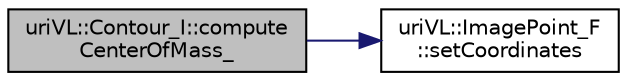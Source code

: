 digraph "uriVL::Contour_I::computeCenterOfMass_"
{
  edge [fontname="Helvetica",fontsize="10",labelfontname="Helvetica",labelfontsize="10"];
  node [fontname="Helvetica",fontsize="10",shape=record];
  rankdir="LR";
  Node1 [label="uriVL::Contour_I::compute\lCenterOfMass_",height=0.2,width=0.4,color="black", fillcolor="grey75", style="filled", fontcolor="black"];
  Node1 -> Node2 [color="midnightblue",fontsize="10",style="solid",fontname="Helvetica"];
  Node2 [label="uriVL::ImagePoint_F\l::setCoordinates",height=0.2,width=0.4,color="black", fillcolor="white", style="filled",URL="$classuriVL_1_1ImagePoint__F.html#a4a15dda5834fa7704f547b1719155536",tooltip="Assigns new coordinates to the pixel. "];
}
